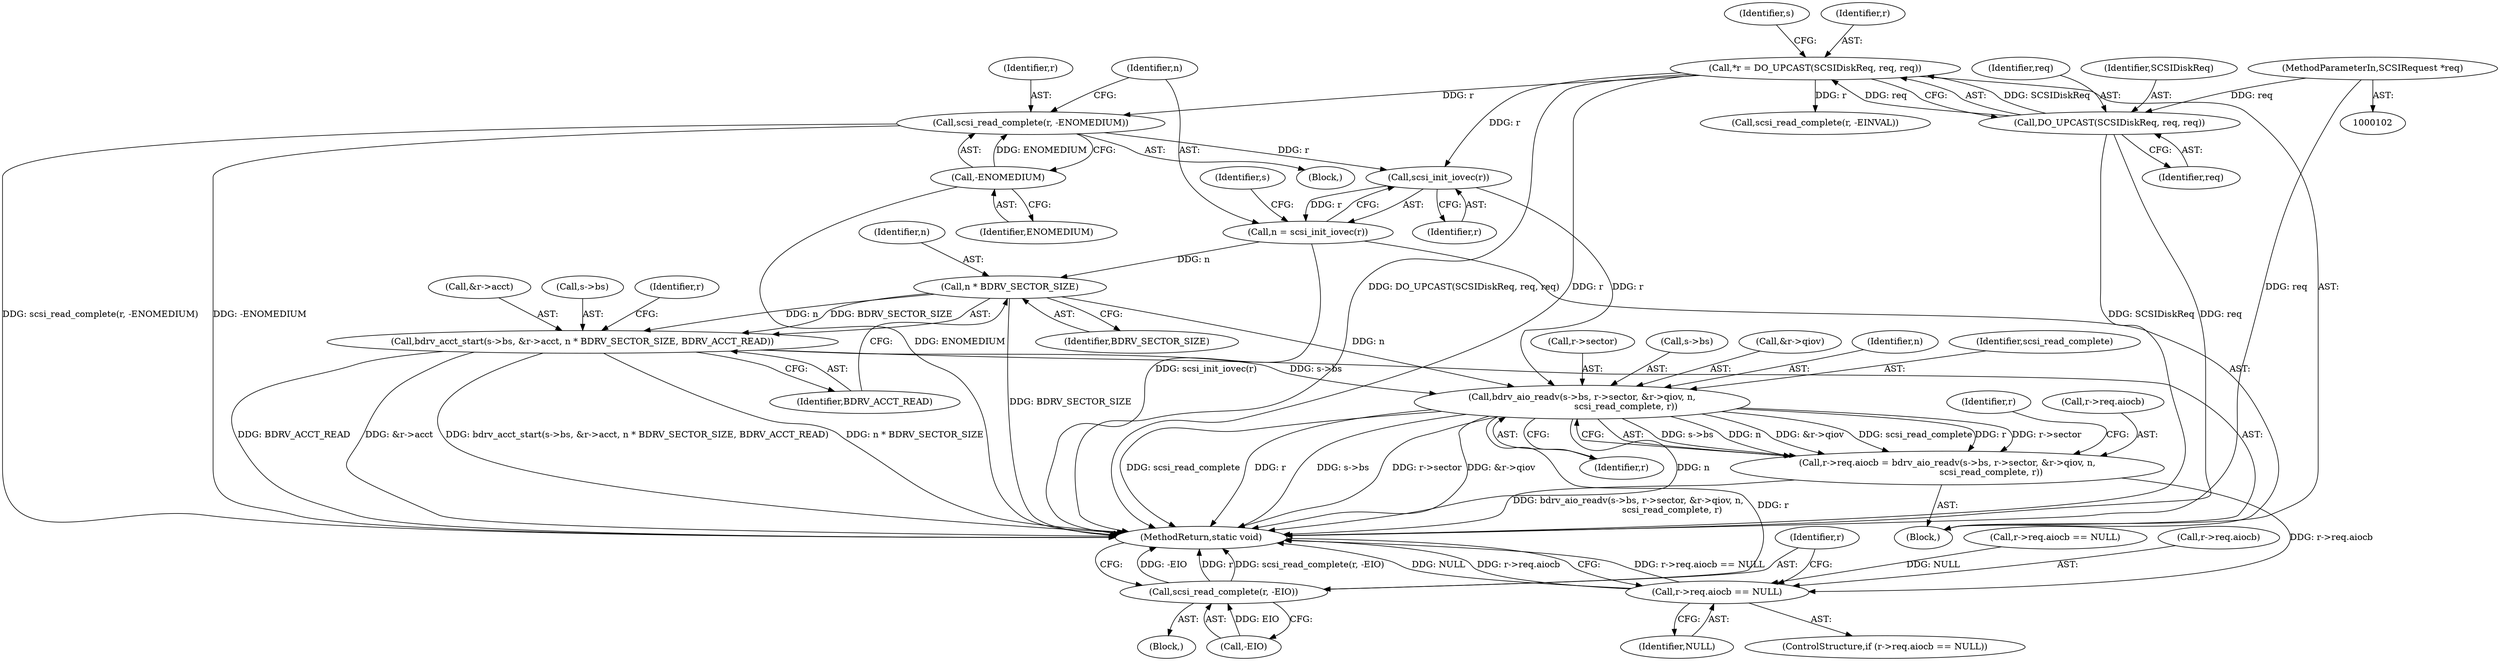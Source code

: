 digraph "0_qemu_103b40f51e4012b3b0ad20f615562a1806d7f49a_0@API" {
"1000207" [label="(Call,scsi_read_complete(r, -ENOMEDIUM))"];
"1000106" [label="(Call,*r = DO_UPCAST(SCSIDiskReq, req, req))"];
"1000108" [label="(Call,DO_UPCAST(SCSIDiskReq, req, req))"];
"1000103" [label="(MethodParameterIn,SCSIRequest *req)"];
"1000209" [label="(Call,-ENOMEDIUM)"];
"1000213" [label="(Call,scsi_init_iovec(r))"];
"1000211" [label="(Call,n = scsi_init_iovec(r))"];
"1000223" [label="(Call,n * BDRV_SECTOR_SIZE)"];
"1000215" [label="(Call,bdrv_acct_start(s->bs, &r->acct, n * BDRV_SECTOR_SIZE, BDRV_ACCT_READ))"];
"1000233" [label="(Call,bdrv_aio_readv(s->bs, r->sector, &r->qiov, n,\n                               scsi_read_complete, r))"];
"1000227" [label="(Call,r->req.aiocb = bdrv_aio_readv(s->bs, r->sector, &r->qiov, n,\n                               scsi_read_complete, r))"];
"1000248" [label="(Call,r->req.aiocb == NULL)"];
"1000256" [label="(Call,scsi_read_complete(r, -EIO))"];
"1000209" [label="(Call,-ENOMEDIUM)"];
"1000224" [label="(Identifier,n)"];
"1000227" [label="(Call,r->req.aiocb = bdrv_aio_readv(s->bs, r->sector, &r->qiov, n,\n                               scsi_read_complete, r))"];
"1000255" [label="(Block,)"];
"1000258" [label="(Call,-EIO)"];
"1000177" [label="(Call,r->req.aiocb == NULL)"];
"1000226" [label="(Identifier,BDRV_ACCT_READ)"];
"1000254" [label="(Identifier,NULL)"];
"1000114" [label="(Identifier,s)"];
"1000210" [label="(Identifier,ENOMEDIUM)"];
"1000247" [label="(ControlStructure,if (r->req.aiocb == NULL))"];
"1000212" [label="(Identifier,n)"];
"1000230" [label="(Identifier,r)"];
"1000257" [label="(Identifier,r)"];
"1000251" [label="(Identifier,r)"];
"1000110" [label="(Identifier,req)"];
"1000256" [label="(Call,scsi_read_complete(r, -EIO))"];
"1000219" [label="(Call,&r->acct)"];
"1000211" [label="(Call,n = scsi_init_iovec(r))"];
"1000217" [label="(Identifier,s)"];
"1000234" [label="(Call,s->bs)"];
"1000214" [label="(Identifier,r)"];
"1000240" [label="(Call,&r->qiov)"];
"1000108" [label="(Call,DO_UPCAST(SCSIDiskReq, req, req))"];
"1000197" [label="(Call,scsi_read_complete(r, -EINVAL))"];
"1000248" [label="(Call,r->req.aiocb == NULL)"];
"1000244" [label="(Identifier,n)"];
"1000249" [label="(Call,r->req.aiocb)"];
"1000213" [label="(Call,scsi_init_iovec(r))"];
"1000233" [label="(Call,bdrv_aio_readv(s->bs, r->sector, &r->qiov, n,\n                               scsi_read_complete, r))"];
"1000107" [label="(Identifier,r)"];
"1000103" [label="(MethodParameterIn,SCSIRequest *req)"];
"1000106" [label="(Call,*r = DO_UPCAST(SCSIDiskReq, req, req))"];
"1000111" [label="(Identifier,req)"];
"1000260" [label="(MethodReturn,static void)"];
"1000245" [label="(Identifier,scsi_read_complete)"];
"1000215" [label="(Call,bdrv_acct_start(s->bs, &r->acct, n * BDRV_SECTOR_SIZE, BDRV_ACCT_READ))"];
"1000237" [label="(Call,r->sector)"];
"1000206" [label="(Block,)"];
"1000228" [label="(Call,r->req.aiocb)"];
"1000109" [label="(Identifier,SCSIDiskReq)"];
"1000223" [label="(Call,n * BDRV_SECTOR_SIZE)"];
"1000225" [label="(Identifier,BDRV_SECTOR_SIZE)"];
"1000208" [label="(Identifier,r)"];
"1000216" [label="(Call,s->bs)"];
"1000246" [label="(Identifier,r)"];
"1000104" [label="(Block,)"];
"1000207" [label="(Call,scsi_read_complete(r, -ENOMEDIUM))"];
"1000207" -> "1000206"  [label="AST: "];
"1000207" -> "1000209"  [label="CFG: "];
"1000208" -> "1000207"  [label="AST: "];
"1000209" -> "1000207"  [label="AST: "];
"1000212" -> "1000207"  [label="CFG: "];
"1000207" -> "1000260"  [label="DDG: scsi_read_complete(r, -ENOMEDIUM)"];
"1000207" -> "1000260"  [label="DDG: -ENOMEDIUM"];
"1000106" -> "1000207"  [label="DDG: r"];
"1000209" -> "1000207"  [label="DDG: ENOMEDIUM"];
"1000207" -> "1000213"  [label="DDG: r"];
"1000106" -> "1000104"  [label="AST: "];
"1000106" -> "1000108"  [label="CFG: "];
"1000107" -> "1000106"  [label="AST: "];
"1000108" -> "1000106"  [label="AST: "];
"1000114" -> "1000106"  [label="CFG: "];
"1000106" -> "1000260"  [label="DDG: DO_UPCAST(SCSIDiskReq, req, req)"];
"1000106" -> "1000260"  [label="DDG: r"];
"1000108" -> "1000106"  [label="DDG: SCSIDiskReq"];
"1000108" -> "1000106"  [label="DDG: req"];
"1000106" -> "1000197"  [label="DDG: r"];
"1000106" -> "1000213"  [label="DDG: r"];
"1000108" -> "1000111"  [label="CFG: "];
"1000109" -> "1000108"  [label="AST: "];
"1000110" -> "1000108"  [label="AST: "];
"1000111" -> "1000108"  [label="AST: "];
"1000108" -> "1000260"  [label="DDG: req"];
"1000108" -> "1000260"  [label="DDG: SCSIDiskReq"];
"1000103" -> "1000108"  [label="DDG: req"];
"1000103" -> "1000102"  [label="AST: "];
"1000103" -> "1000260"  [label="DDG: req"];
"1000209" -> "1000210"  [label="CFG: "];
"1000210" -> "1000209"  [label="AST: "];
"1000209" -> "1000260"  [label="DDG: ENOMEDIUM"];
"1000213" -> "1000211"  [label="AST: "];
"1000213" -> "1000214"  [label="CFG: "];
"1000214" -> "1000213"  [label="AST: "];
"1000211" -> "1000213"  [label="CFG: "];
"1000213" -> "1000211"  [label="DDG: r"];
"1000213" -> "1000233"  [label="DDG: r"];
"1000211" -> "1000104"  [label="AST: "];
"1000212" -> "1000211"  [label="AST: "];
"1000217" -> "1000211"  [label="CFG: "];
"1000211" -> "1000260"  [label="DDG: scsi_init_iovec(r)"];
"1000211" -> "1000223"  [label="DDG: n"];
"1000223" -> "1000215"  [label="AST: "];
"1000223" -> "1000225"  [label="CFG: "];
"1000224" -> "1000223"  [label="AST: "];
"1000225" -> "1000223"  [label="AST: "];
"1000226" -> "1000223"  [label="CFG: "];
"1000223" -> "1000260"  [label="DDG: BDRV_SECTOR_SIZE"];
"1000223" -> "1000215"  [label="DDG: n"];
"1000223" -> "1000215"  [label="DDG: BDRV_SECTOR_SIZE"];
"1000223" -> "1000233"  [label="DDG: n"];
"1000215" -> "1000104"  [label="AST: "];
"1000215" -> "1000226"  [label="CFG: "];
"1000216" -> "1000215"  [label="AST: "];
"1000219" -> "1000215"  [label="AST: "];
"1000226" -> "1000215"  [label="AST: "];
"1000230" -> "1000215"  [label="CFG: "];
"1000215" -> "1000260"  [label="DDG: n * BDRV_SECTOR_SIZE"];
"1000215" -> "1000260"  [label="DDG: BDRV_ACCT_READ"];
"1000215" -> "1000260"  [label="DDG: &r->acct"];
"1000215" -> "1000260"  [label="DDG: bdrv_acct_start(s->bs, &r->acct, n * BDRV_SECTOR_SIZE, BDRV_ACCT_READ)"];
"1000215" -> "1000233"  [label="DDG: s->bs"];
"1000233" -> "1000227"  [label="AST: "];
"1000233" -> "1000246"  [label="CFG: "];
"1000234" -> "1000233"  [label="AST: "];
"1000237" -> "1000233"  [label="AST: "];
"1000240" -> "1000233"  [label="AST: "];
"1000244" -> "1000233"  [label="AST: "];
"1000245" -> "1000233"  [label="AST: "];
"1000246" -> "1000233"  [label="AST: "];
"1000227" -> "1000233"  [label="CFG: "];
"1000233" -> "1000260"  [label="DDG: s->bs"];
"1000233" -> "1000260"  [label="DDG: r->sector"];
"1000233" -> "1000260"  [label="DDG: &r->qiov"];
"1000233" -> "1000260"  [label="DDG: n"];
"1000233" -> "1000260"  [label="DDG: scsi_read_complete"];
"1000233" -> "1000260"  [label="DDG: r"];
"1000233" -> "1000227"  [label="DDG: s->bs"];
"1000233" -> "1000227"  [label="DDG: n"];
"1000233" -> "1000227"  [label="DDG: &r->qiov"];
"1000233" -> "1000227"  [label="DDG: scsi_read_complete"];
"1000233" -> "1000227"  [label="DDG: r"];
"1000233" -> "1000227"  [label="DDG: r->sector"];
"1000233" -> "1000256"  [label="DDG: r"];
"1000227" -> "1000104"  [label="AST: "];
"1000228" -> "1000227"  [label="AST: "];
"1000251" -> "1000227"  [label="CFG: "];
"1000227" -> "1000260"  [label="DDG: bdrv_aio_readv(s->bs, r->sector, &r->qiov, n,\n                               scsi_read_complete, r)"];
"1000227" -> "1000248"  [label="DDG: r->req.aiocb"];
"1000248" -> "1000247"  [label="AST: "];
"1000248" -> "1000254"  [label="CFG: "];
"1000249" -> "1000248"  [label="AST: "];
"1000254" -> "1000248"  [label="AST: "];
"1000257" -> "1000248"  [label="CFG: "];
"1000260" -> "1000248"  [label="CFG: "];
"1000248" -> "1000260"  [label="DDG: r->req.aiocb == NULL"];
"1000248" -> "1000260"  [label="DDG: NULL"];
"1000248" -> "1000260"  [label="DDG: r->req.aiocb"];
"1000177" -> "1000248"  [label="DDG: NULL"];
"1000256" -> "1000255"  [label="AST: "];
"1000256" -> "1000258"  [label="CFG: "];
"1000257" -> "1000256"  [label="AST: "];
"1000258" -> "1000256"  [label="AST: "];
"1000260" -> "1000256"  [label="CFG: "];
"1000256" -> "1000260"  [label="DDG: -EIO"];
"1000256" -> "1000260"  [label="DDG: r"];
"1000256" -> "1000260"  [label="DDG: scsi_read_complete(r, -EIO)"];
"1000258" -> "1000256"  [label="DDG: EIO"];
}

